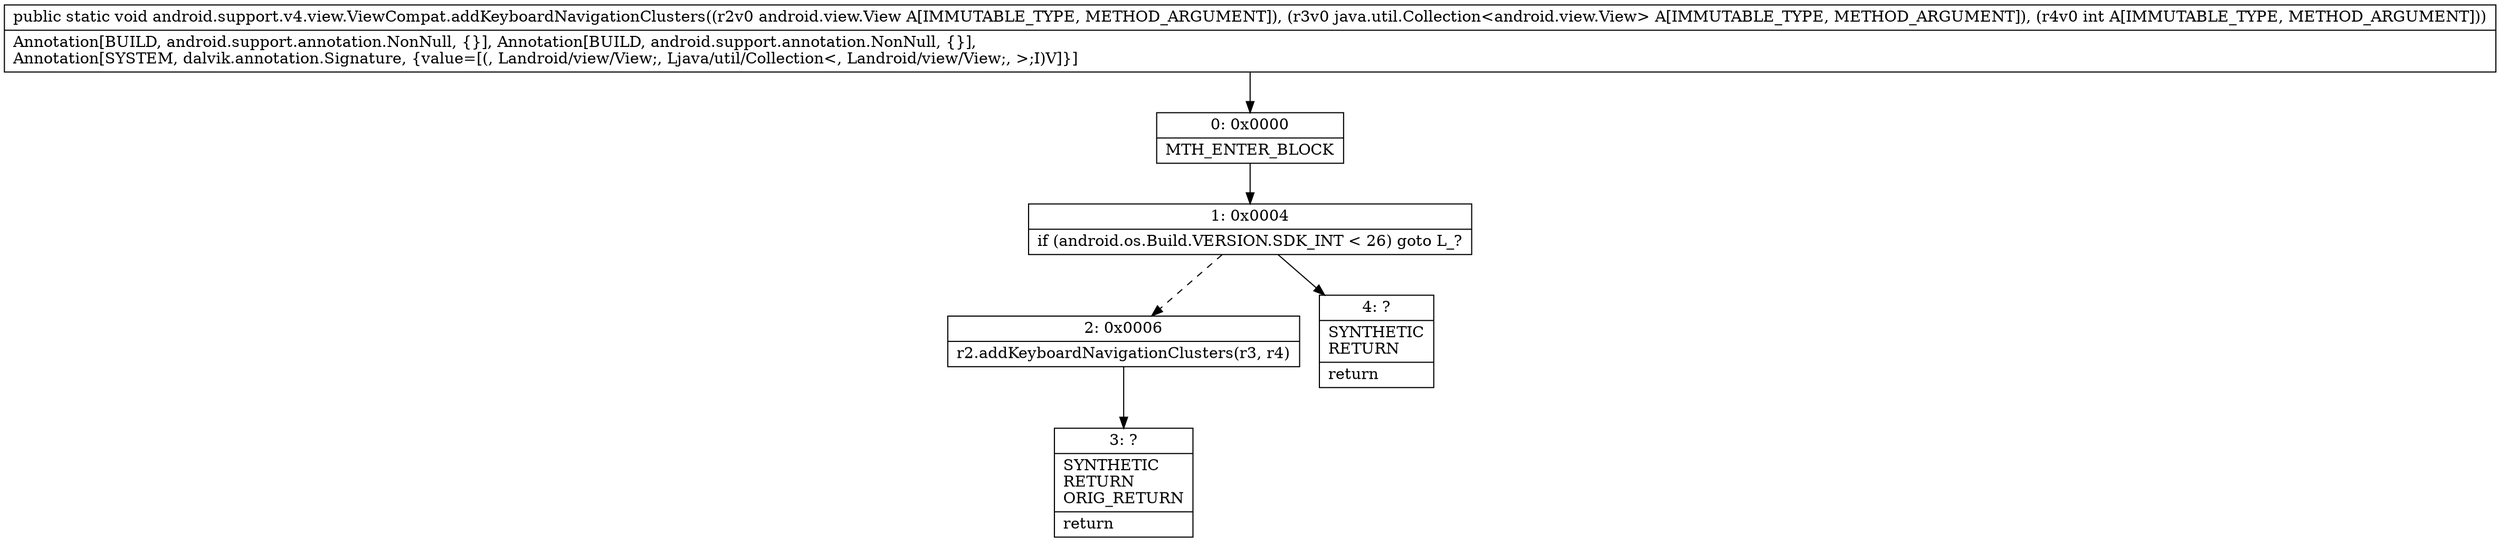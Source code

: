 digraph "CFG forandroid.support.v4.view.ViewCompat.addKeyboardNavigationClusters(Landroid\/view\/View;Ljava\/util\/Collection;I)V" {
Node_0 [shape=record,label="{0\:\ 0x0000|MTH_ENTER_BLOCK\l}"];
Node_1 [shape=record,label="{1\:\ 0x0004|if (android.os.Build.VERSION.SDK_INT \< 26) goto L_?\l}"];
Node_2 [shape=record,label="{2\:\ 0x0006|r2.addKeyboardNavigationClusters(r3, r4)\l}"];
Node_3 [shape=record,label="{3\:\ ?|SYNTHETIC\lRETURN\lORIG_RETURN\l|return\l}"];
Node_4 [shape=record,label="{4\:\ ?|SYNTHETIC\lRETURN\l|return\l}"];
MethodNode[shape=record,label="{public static void android.support.v4.view.ViewCompat.addKeyboardNavigationClusters((r2v0 android.view.View A[IMMUTABLE_TYPE, METHOD_ARGUMENT]), (r3v0 java.util.Collection\<android.view.View\> A[IMMUTABLE_TYPE, METHOD_ARGUMENT]), (r4v0 int A[IMMUTABLE_TYPE, METHOD_ARGUMENT]))  | Annotation[BUILD, android.support.annotation.NonNull, \{\}], Annotation[BUILD, android.support.annotation.NonNull, \{\}], \lAnnotation[SYSTEM, dalvik.annotation.Signature, \{value=[(, Landroid\/view\/View;, Ljava\/util\/Collection\<, Landroid\/view\/View;, \>;I)V]\}]\l}"];
MethodNode -> Node_0;
Node_0 -> Node_1;
Node_1 -> Node_2[style=dashed];
Node_1 -> Node_4;
Node_2 -> Node_3;
}

